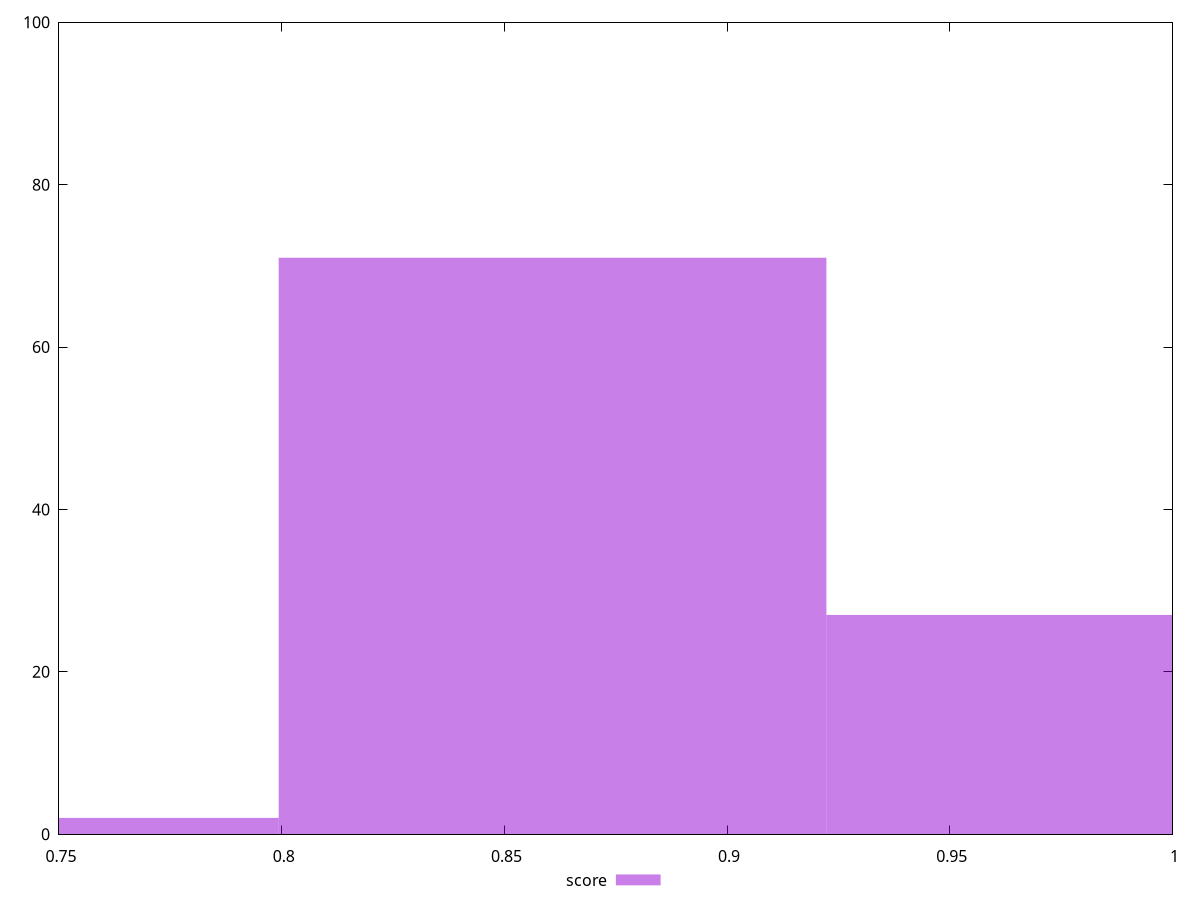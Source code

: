 reset

$score <<EOF
0.8608138940450937 71
0.983787307480107 27
0.7378404806100802 2
EOF

set key outside below
set boxwidth 0.12297341343501338
set xrange [0.75:1]
set yrange [0:100]
set trange [0:100]
set style fill transparent solid 0.5 noborder
set terminal svg size 640, 490 enhanced background rgb 'white'
set output "report_00009_2021-02-08T22-37-41.559Z/unused-css-rules/samples/pages+cached/score/histogram.svg"

plot $score title "score" with boxes

reset
